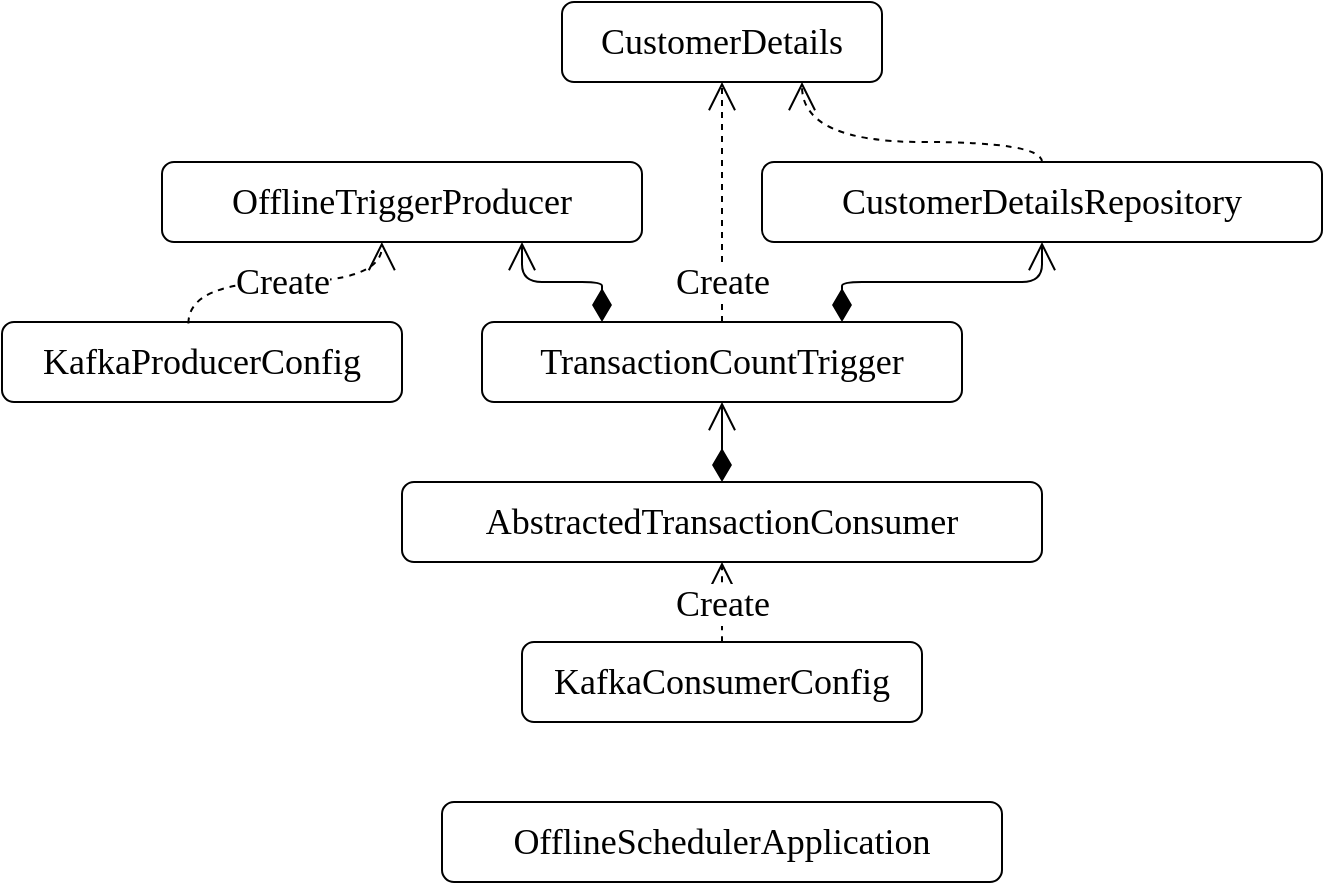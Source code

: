 <mxfile version="14.5.1" type="device"><diagram id="p0V9xwe8YHuBANksSWOI" name="Page-1"><mxGraphModel dx="1038" dy="636" grid="1" gridSize="10" guides="1" tooltips="1" connect="1" arrows="1" fold="1" page="1" pageScale="1" pageWidth="827" pageHeight="1169" math="0" shadow="0"><root><mxCell id="0"/><mxCell id="1" parent="0"/><mxCell id="ERBhbAmfp1WbIlvtN4LW-1" value="OfflineSchedulerApplication" style="rounded=1;whiteSpace=wrap;html=1;fillColor=none;fontSize=18;fontFamily=Ubuntu;fontSource=https%3A%2F%2Ffonts.googleapis.com%2Fcss%3Ffamily%3DUbuntu;" vertex="1" parent="1"><mxGeometry x="300" y="440" width="280" height="40" as="geometry"/></mxCell><mxCell id="ERBhbAmfp1WbIlvtN4LW-2" value="AbstractedTransactionConsumer" style="rounded=1;whiteSpace=wrap;html=1;fillColor=none;fontSize=18;fontFamily=Ubuntu;fontSource=https://fonts.googleapis.com/css?family=Ubuntu;" vertex="1" parent="1"><mxGeometry x="280" y="280" width="320" height="40" as="geometry"/></mxCell><mxCell id="ERBhbAmfp1WbIlvtN4LW-3" value="TransactionCountTrigger" style="rounded=1;whiteSpace=wrap;html=1;fillColor=none;fontSize=18;fontFamily=Ubuntu;fontSource=https://fonts.googleapis.com/css?family=Ubuntu;" vertex="1" parent="1"><mxGeometry x="320" y="200" width="240" height="40" as="geometry"/></mxCell><mxCell id="ERBhbAmfp1WbIlvtN4LW-4" value="OfflineTriggerProducer" style="rounded=1;whiteSpace=wrap;html=1;fillColor=none;fontSize=18;fontFamily=Ubuntu;fontSource=https://fonts.googleapis.com/css?family=Ubuntu;" vertex="1" parent="1"><mxGeometry x="160" y="120" width="240" height="40" as="geometry"/></mxCell><mxCell id="ERBhbAmfp1WbIlvtN4LW-5" value="CustomerDetailsRepository" style="rounded=1;whiteSpace=wrap;html=1;fillColor=none;fontSize=18;fontFamily=Ubuntu;fontSource=https://fonts.googleapis.com/css?family=Ubuntu;" vertex="1" parent="1"><mxGeometry x="460" y="120" width="280" height="40" as="geometry"/></mxCell><mxCell id="ERBhbAmfp1WbIlvtN4LW-6" value="CustomerDetails" style="rounded=1;whiteSpace=wrap;html=1;fillColor=none;fontSize=18;fontFamily=Ubuntu;fontSource=https://fonts.googleapis.com/css?family=Ubuntu;" vertex="1" parent="1"><mxGeometry x="360" y="40" width="160" height="40" as="geometry"/></mxCell><mxCell id="ERBhbAmfp1WbIlvtN4LW-7" value="KafkaConsumerConfig" style="rounded=1;whiteSpace=wrap;html=1;fillColor=none;fontSize=18;fontFamily=Ubuntu;fontSource=https://fonts.googleapis.com/css?family=Ubuntu;" vertex="1" parent="1"><mxGeometry x="340" y="360" width="200" height="40" as="geometry"/></mxCell><mxCell id="ERBhbAmfp1WbIlvtN4LW-8" value="KafkaProducerConfig" style="rounded=1;whiteSpace=wrap;html=1;fillColor=none;fontSize=18;fontFamily=Ubuntu;fontSource=https://fonts.googleapis.com/css?family=Ubuntu;" vertex="1" parent="1"><mxGeometry x="80" y="200" width="200" height="40" as="geometry"/></mxCell><mxCell id="ERBhbAmfp1WbIlvtN4LW-9" value="" style="endArrow=open;html=1;endSize=12;startArrow=diamondThin;startSize=14;startFill=1;edgeStyle=orthogonalEdgeStyle;align=left;verticalAlign=bottom;fontFamily=Ubuntu;fontSource=https%3A%2F%2Ffonts.googleapis.com%2Fcss%3Ffamily%3DUbuntu;fontSize=18;entryX=0.5;entryY=1;entryDx=0;entryDy=0;exitX=0.5;exitY=0;exitDx=0;exitDy=0;" edge="1" parent="1" source="ERBhbAmfp1WbIlvtN4LW-2" target="ERBhbAmfp1WbIlvtN4LW-3"><mxGeometry x="-1" y="3" relative="1" as="geometry"><mxPoint x="350" y="220" as="sourcePoint"/><mxPoint x="510" y="220" as="targetPoint"/><Array as="points"><mxPoint x="440" y="270"/><mxPoint x="440" y="270"/></Array></mxGeometry></mxCell><mxCell id="ERBhbAmfp1WbIlvtN4LW-10" value="" style="endArrow=open;html=1;endSize=12;startArrow=diamondThin;startSize=14;startFill=1;edgeStyle=orthogonalEdgeStyle;align=left;verticalAlign=bottom;fontFamily=Ubuntu;fontSource=https%3A%2F%2Ffonts.googleapis.com%2Fcss%3Ffamily%3DUbuntu;fontSize=18;entryX=0.5;entryY=1;entryDx=0;entryDy=0;exitX=0.75;exitY=0;exitDx=0;exitDy=0;" edge="1" parent="1" source="ERBhbAmfp1WbIlvtN4LW-3" target="ERBhbAmfp1WbIlvtN4LW-5"><mxGeometry x="-1" y="3" relative="1" as="geometry"><mxPoint x="370" y="150" as="sourcePoint"/><mxPoint x="310" y="110" as="targetPoint"/><Array as="points"><mxPoint x="500" y="180"/><mxPoint x="600" y="180"/></Array></mxGeometry></mxCell><mxCell id="ERBhbAmfp1WbIlvtN4LW-11" value="" style="endArrow=open;html=1;endSize=12;startArrow=diamondThin;startSize=14;startFill=1;edgeStyle=orthogonalEdgeStyle;align=left;verticalAlign=bottom;fontFamily=Ubuntu;fontSource=https%3A%2F%2Ffonts.googleapis.com%2Fcss%3Ffamily%3DUbuntu;fontSize=18;entryX=0.75;entryY=1;entryDx=0;entryDy=0;exitX=0.25;exitY=0;exitDx=0;exitDy=0;" edge="1" parent="1" source="ERBhbAmfp1WbIlvtN4LW-3" target="ERBhbAmfp1WbIlvtN4LW-4"><mxGeometry x="-1" y="3" relative="1" as="geometry"><mxPoint x="220" y="200" as="sourcePoint"/><mxPoint x="320" y="160" as="targetPoint"/><Array as="points"><mxPoint x="380" y="180"/><mxPoint x="340" y="180"/></Array></mxGeometry></mxCell><mxCell id="ERBhbAmfp1WbIlvtN4LW-12" value="Create" style="endArrow=open;endSize=12;dashed=1;html=1;fontFamily=Ubuntu;fontSource=https%3A%2F%2Ffonts.googleapis.com%2Fcss%3Ffamily%3DUbuntu;fontSize=18;entryX=0.5;entryY=1;entryDx=0;entryDy=0;exitX=0.5;exitY=0;exitDx=0;exitDy=0;" edge="1" parent="1" source="ERBhbAmfp1WbIlvtN4LW-3" target="ERBhbAmfp1WbIlvtN4LW-6"><mxGeometry x="-0.667" width="160" relative="1" as="geometry"><mxPoint x="190" y="70" as="sourcePoint"/><mxPoint x="350" y="70" as="targetPoint"/><mxPoint as="offset"/></mxGeometry></mxCell><mxCell id="ERBhbAmfp1WbIlvtN4LW-13" value="" style="endArrow=open;endSize=12;dashed=1;html=1;fontFamily=Ubuntu;fontSource=https%3A%2F%2Ffonts.googleapis.com%2Fcss%3Ffamily%3DUbuntu;fontSize=18;entryX=0.75;entryY=1;entryDx=0;entryDy=0;edgeStyle=orthogonalEdgeStyle;curved=1;" edge="1" parent="1" source="ERBhbAmfp1WbIlvtN4LW-5" target="ERBhbAmfp1WbIlvtN4LW-6"><mxGeometry x="-0.667" width="160" relative="1" as="geometry"><mxPoint x="619.5" y="140" as="sourcePoint"/><mxPoint x="619.5" y="20" as="targetPoint"/><Array as="points"><mxPoint x="600" y="110"/><mxPoint x="480" y="110"/></Array><mxPoint as="offset"/></mxGeometry></mxCell><mxCell id="ERBhbAmfp1WbIlvtN4LW-15" value="Create" style="endArrow=open;endSize=12;dashed=1;html=1;fontFamily=Ubuntu;fontSource=https%3A%2F%2Ffonts.googleapis.com%2Fcss%3Ffamily%3DUbuntu;fontSize=18;entryX=0.458;entryY=1;entryDx=0;entryDy=0;exitX=0.466;exitY=0.02;exitDx=0;exitDy=0;entryPerimeter=0;exitPerimeter=0;edgeStyle=orthogonalEdgeStyle;curved=1;" edge="1" parent="1" source="ERBhbAmfp1WbIlvtN4LW-8" target="ERBhbAmfp1WbIlvtN4LW-4"><mxGeometry x="-0.017" width="160" relative="1" as="geometry"><mxPoint x="210" y="310" as="sourcePoint"/><mxPoint x="210" y="190" as="targetPoint"/><Array as="points"><mxPoint x="173" y="180"/><mxPoint x="270" y="180"/></Array><mxPoint as="offset"/></mxGeometry></mxCell><mxCell id="ERBhbAmfp1WbIlvtN4LW-18" value="Create" style="endArrow=open;endSize=12;dashed=1;html=1;fontFamily=Ubuntu;fontSource=https%3A%2F%2Ffonts.googleapis.com%2Fcss%3Ffamily%3DUbuntu;fontSize=18;edgeStyle=orthogonalEdgeStyle;curved=1;entryX=0.5;entryY=1;entryDx=0;entryDy=0;exitX=0.5;exitY=0;exitDx=0;exitDy=0;" edge="1" parent="1" source="ERBhbAmfp1WbIlvtN4LW-7" target="ERBhbAmfp1WbIlvtN4LW-2"><mxGeometry x="-0.017" width="160" relative="1" as="geometry"><mxPoint x="680" y="400" as="sourcePoint"/><mxPoint x="680" y="320" as="targetPoint"/><Array as="points"><mxPoint x="440" y="360"/></Array><mxPoint as="offset"/></mxGeometry></mxCell></root></mxGraphModel></diagram></mxfile>